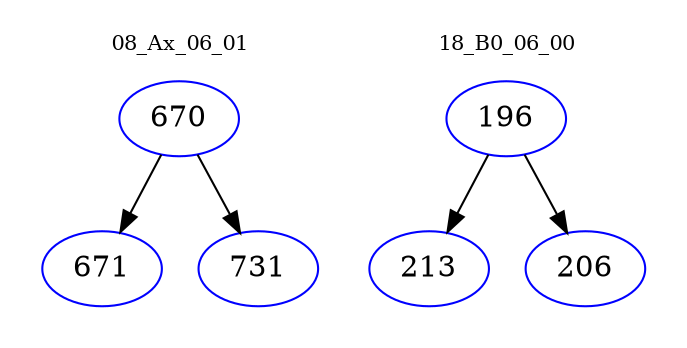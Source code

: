 digraph{
subgraph cluster_0 {
color = white
label = "08_Ax_06_01";
fontsize=10;
T0_670 [label="670", color="blue"]
T0_670 -> T0_671 [color="black"]
T0_671 [label="671", color="blue"]
T0_670 -> T0_731 [color="black"]
T0_731 [label="731", color="blue"]
}
subgraph cluster_1 {
color = white
label = "18_B0_06_00";
fontsize=10;
T1_196 [label="196", color="blue"]
T1_196 -> T1_213 [color="black"]
T1_213 [label="213", color="blue"]
T1_196 -> T1_206 [color="black"]
T1_206 [label="206", color="blue"]
}
}
